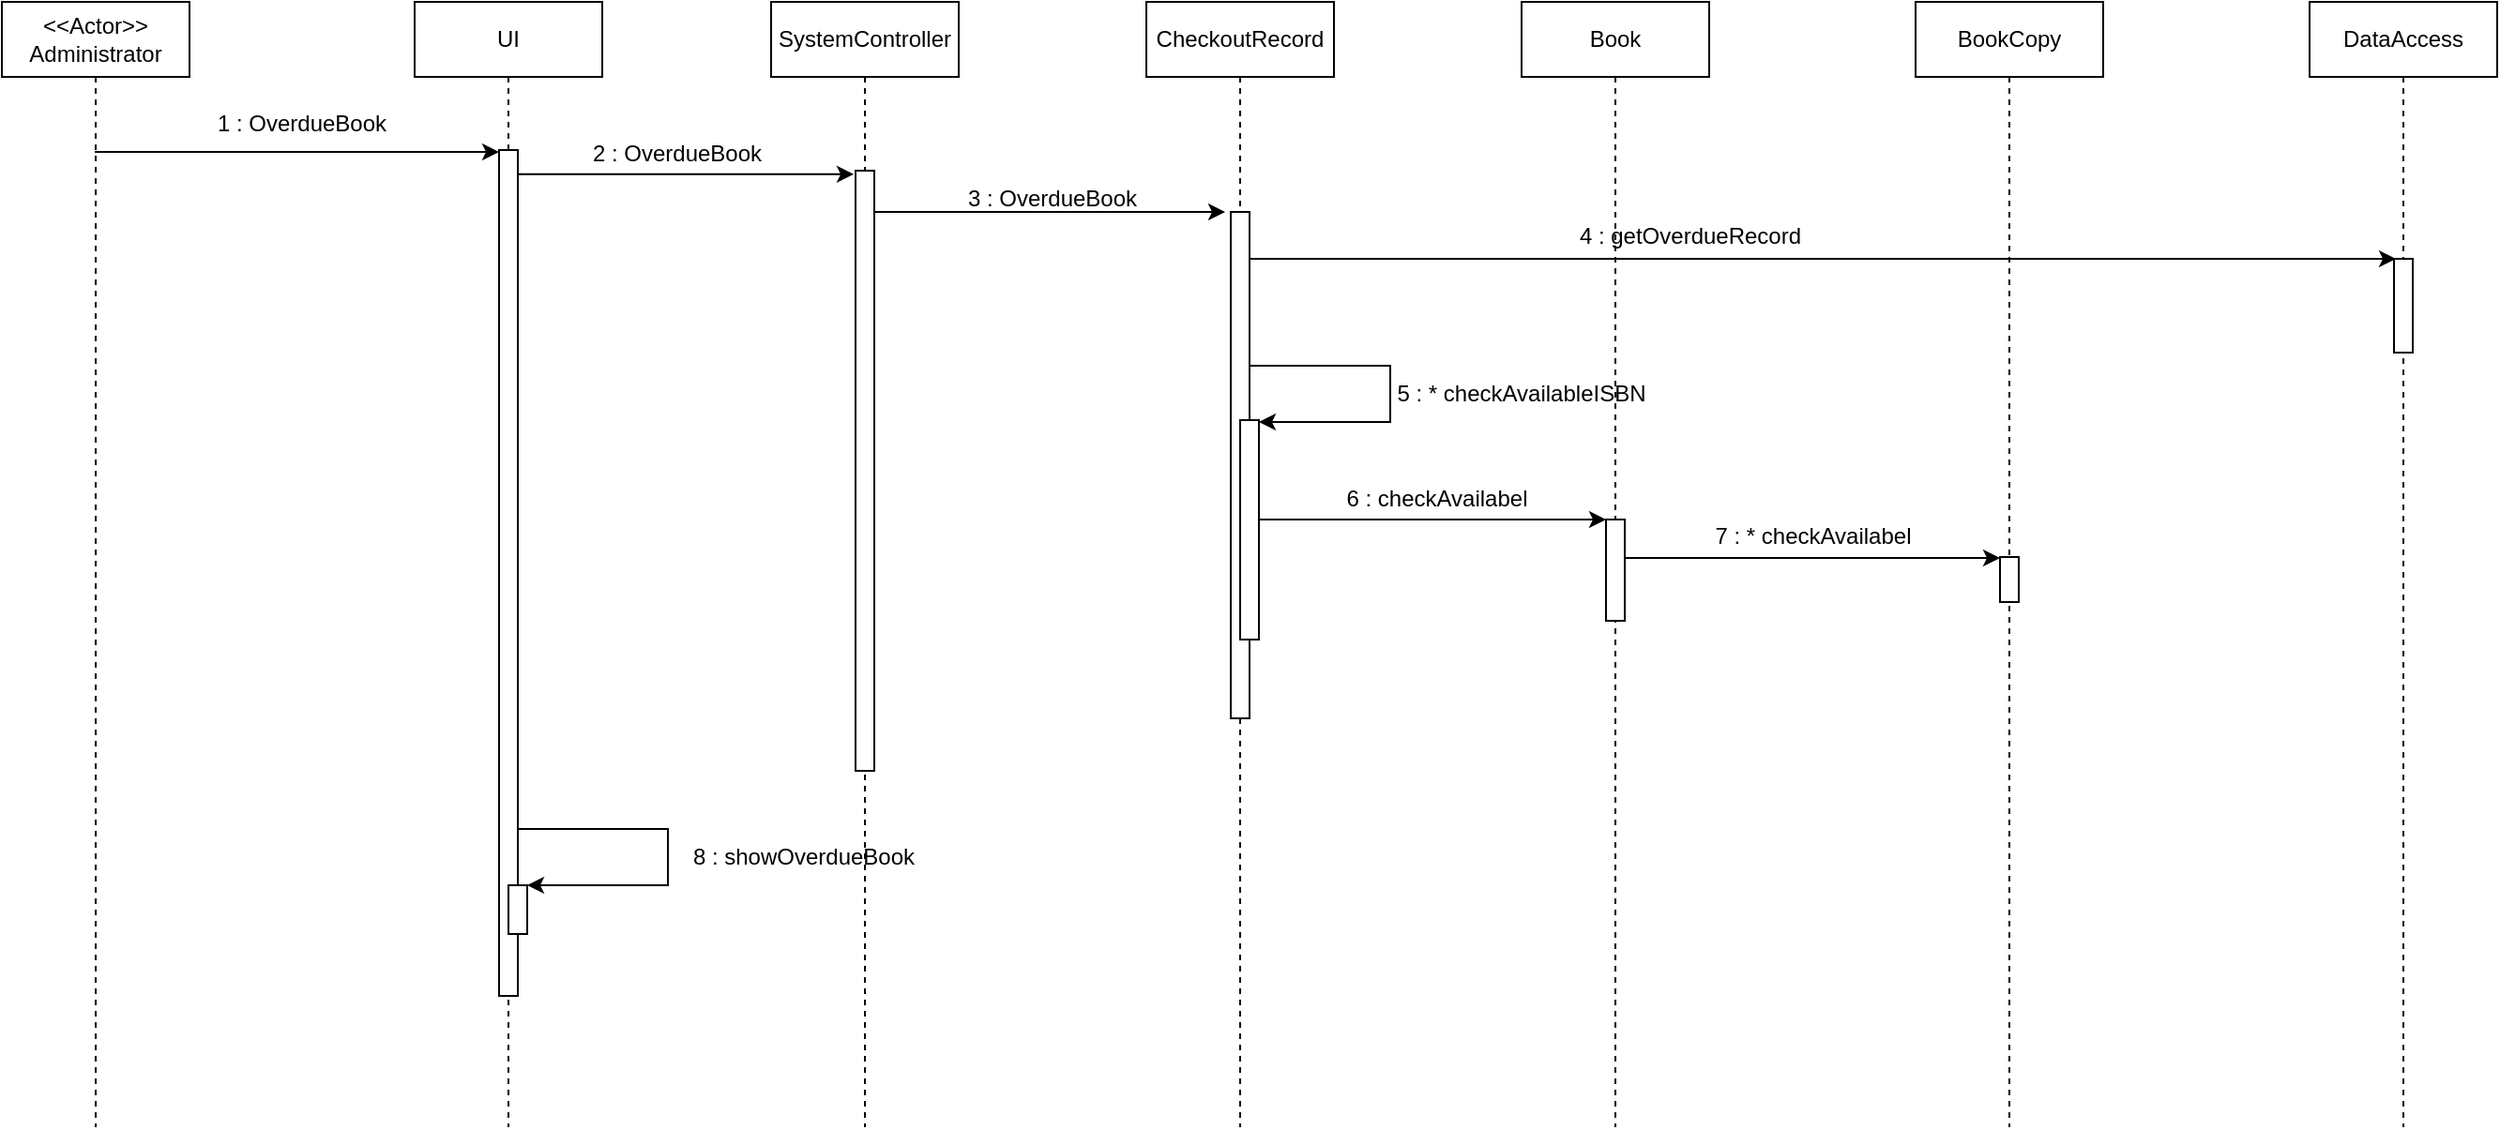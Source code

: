 <mxfile version="22.1.2" type="device">
  <diagram name="Page-1" id="2YBvvXClWsGukQMizWep">
    <mxGraphModel dx="1194" dy="620" grid="1" gridSize="10" guides="1" tooltips="1" connect="1" arrows="1" fold="1" page="1" pageScale="1" pageWidth="850" pageHeight="1100" math="0" shadow="0">
      <root>
        <mxCell id="0" />
        <mxCell id="1" parent="0" />
        <mxCell id="aM9ryv3xv72pqoxQDRHE-1" value="&amp;lt;&amp;lt;Actor&amp;gt;&amp;gt;&lt;br&gt;Administrator" style="shape=umlLifeline;perimeter=lifelinePerimeter;whiteSpace=wrap;html=1;container=0;dropTarget=0;collapsible=0;recursiveResize=0;outlineConnect=0;portConstraint=eastwest;newEdgeStyle={&quot;edgeStyle&quot;:&quot;elbowEdgeStyle&quot;,&quot;elbow&quot;:&quot;vertical&quot;,&quot;curved&quot;:0,&quot;rounded&quot;:0};" parent="1" vertex="1">
          <mxGeometry x="40" y="40" width="100" height="600" as="geometry" />
        </mxCell>
        <mxCell id="aM9ryv3xv72pqoxQDRHE-5" value="UI" style="shape=umlLifeline;perimeter=lifelinePerimeter;whiteSpace=wrap;html=1;container=0;dropTarget=0;collapsible=0;recursiveResize=0;outlineConnect=0;portConstraint=eastwest;newEdgeStyle={&quot;edgeStyle&quot;:&quot;elbowEdgeStyle&quot;,&quot;elbow&quot;:&quot;vertical&quot;,&quot;curved&quot;:0,&quot;rounded&quot;:0};" parent="1" vertex="1">
          <mxGeometry x="260" y="40" width="100" height="600" as="geometry" />
        </mxCell>
        <mxCell id="tzAvLBIY38gFi4zq9o81-4" value="" style="html=1;points=[];perimeter=orthogonalPerimeter;outlineConnect=0;targetShapes=umlLifeline;portConstraint=eastwest;newEdgeStyle={&quot;edgeStyle&quot;:&quot;elbowEdgeStyle&quot;,&quot;elbow&quot;:&quot;vertical&quot;,&quot;curved&quot;:0,&quot;rounded&quot;:0};" parent="aM9ryv3xv72pqoxQDRHE-5" vertex="1">
          <mxGeometry x="45" y="79" width="10" height="451" as="geometry" />
        </mxCell>
        <mxCell id="tzAvLBIY38gFi4zq9o81-1" value="SystemController" style="shape=umlLifeline;perimeter=lifelinePerimeter;whiteSpace=wrap;html=1;container=0;dropTarget=0;collapsible=0;recursiveResize=0;outlineConnect=0;portConstraint=eastwest;newEdgeStyle={&quot;edgeStyle&quot;:&quot;elbowEdgeStyle&quot;,&quot;elbow&quot;:&quot;vertical&quot;,&quot;curved&quot;:0,&quot;rounded&quot;:0};" parent="1" vertex="1">
          <mxGeometry x="450" y="40" width="100" height="600" as="geometry" />
        </mxCell>
        <mxCell id="tzAvLBIY38gFi4zq9o81-7" value="" style="html=1;points=[];perimeter=orthogonalPerimeter;outlineConnect=0;targetShapes=umlLifeline;portConstraint=eastwest;newEdgeStyle={&quot;edgeStyle&quot;:&quot;elbowEdgeStyle&quot;,&quot;elbow&quot;:&quot;vertical&quot;,&quot;curved&quot;:0,&quot;rounded&quot;:0};" parent="tzAvLBIY38gFi4zq9o81-1" vertex="1">
          <mxGeometry x="45" y="90" width="10" height="320" as="geometry" />
        </mxCell>
        <mxCell id="tzAvLBIY38gFi4zq9o81-2" value="CheckoutRecord" style="shape=umlLifeline;perimeter=lifelinePerimeter;whiteSpace=wrap;html=1;container=0;dropTarget=0;collapsible=0;recursiveResize=0;outlineConnect=0;portConstraint=eastwest;newEdgeStyle={&quot;edgeStyle&quot;:&quot;elbowEdgeStyle&quot;,&quot;elbow&quot;:&quot;vertical&quot;,&quot;curved&quot;:0,&quot;rounded&quot;:0};" parent="1" vertex="1">
          <mxGeometry x="650" y="40" width="100" height="600" as="geometry" />
        </mxCell>
        <mxCell id="P7pZnIr9eBPzd5SZrVft-8" value="" style="html=1;points=[];perimeter=orthogonalPerimeter;outlineConnect=0;targetShapes=umlLifeline;portConstraint=eastwest;newEdgeStyle={&quot;edgeStyle&quot;:&quot;elbowEdgeStyle&quot;,&quot;elbow&quot;:&quot;vertical&quot;,&quot;curved&quot;:0,&quot;rounded&quot;:0};" parent="tzAvLBIY38gFi4zq9o81-2" vertex="1">
          <mxGeometry x="45" y="112" width="10" height="270" as="geometry" />
        </mxCell>
        <mxCell id="FMM3vUtKrPc2eLG4mrar-3" value="" style="html=1;points=[];perimeter=orthogonalPerimeter;outlineConnect=0;targetShapes=umlLifeline;portConstraint=eastwest;newEdgeStyle={&quot;edgeStyle&quot;:&quot;elbowEdgeStyle&quot;,&quot;elbow&quot;:&quot;vertical&quot;,&quot;curved&quot;:0,&quot;rounded&quot;:0};" parent="tzAvLBIY38gFi4zq9o81-2" vertex="1">
          <mxGeometry x="50" y="223" width="10" height="117" as="geometry" />
        </mxCell>
        <mxCell id="FMM3vUtKrPc2eLG4mrar-4" value="" style="endArrow=classic;html=1;rounded=0;" parent="tzAvLBIY38gFi4zq9o81-2" target="FMM3vUtKrPc2eLG4mrar-3" edge="1">
          <mxGeometry width="50" height="50" relative="1" as="geometry">
            <mxPoint x="55" y="194" as="sourcePoint" />
            <mxPoint x="65" y="224" as="targetPoint" />
            <Array as="points">
              <mxPoint x="130" y="194" />
              <mxPoint x="130" y="224" />
            </Array>
          </mxGeometry>
        </mxCell>
        <mxCell id="tzAvLBIY38gFi4zq9o81-3" value="" style="endArrow=classic;html=1;rounded=0;" parent="1" target="tzAvLBIY38gFi4zq9o81-4" edge="1">
          <mxGeometry width="50" height="50" relative="1" as="geometry">
            <mxPoint x="89.5" y="120" as="sourcePoint" />
            <mxPoint x="260" y="120" as="targetPoint" />
          </mxGeometry>
        </mxCell>
        <mxCell id="tzAvLBIY38gFi4zq9o81-5" value="1 : OverdueBook" style="text;html=1;strokeColor=none;fillColor=none;align=center;verticalAlign=middle;whiteSpace=wrap;rounded=0;" parent="1" vertex="1">
          <mxGeometry x="140" y="90" width="120" height="30" as="geometry" />
        </mxCell>
        <mxCell id="P7pZnIr9eBPzd5SZrVft-6" value="DataAccess" style="shape=umlLifeline;perimeter=lifelinePerimeter;whiteSpace=wrap;html=1;container=0;dropTarget=0;collapsible=0;recursiveResize=0;outlineConnect=0;portConstraint=eastwest;newEdgeStyle={&quot;edgeStyle&quot;:&quot;elbowEdgeStyle&quot;,&quot;elbow&quot;:&quot;vertical&quot;,&quot;curved&quot;:0,&quot;rounded&quot;:0};" parent="1" vertex="1">
          <mxGeometry x="1270" y="40" width="100" height="600" as="geometry" />
        </mxCell>
        <mxCell id="P7pZnIr9eBPzd5SZrVft-13" value="" style="html=1;points=[];perimeter=orthogonalPerimeter;outlineConnect=0;targetShapes=umlLifeline;portConstraint=eastwest;newEdgeStyle={&quot;edgeStyle&quot;:&quot;elbowEdgeStyle&quot;,&quot;elbow&quot;:&quot;vertical&quot;,&quot;curved&quot;:0,&quot;rounded&quot;:0};" parent="P7pZnIr9eBPzd5SZrVft-6" vertex="1">
          <mxGeometry x="45" y="137" width="10" height="50" as="geometry" />
        </mxCell>
        <mxCell id="P7pZnIr9eBPzd5SZrVft-18" value="8 : showOverdueBook" style="text;html=1;strokeColor=none;fillColor=none;align=center;verticalAlign=middle;whiteSpace=wrap;rounded=0;" parent="1" vertex="1">
          <mxGeometry x="385" y="481" width="165" height="30" as="geometry" />
        </mxCell>
        <mxCell id="P7pZnIr9eBPzd5SZrVft-17" value="" style="html=1;points=[];perimeter=orthogonalPerimeter;outlineConnect=0;targetShapes=umlLifeline;portConstraint=eastwest;newEdgeStyle={&quot;edgeStyle&quot;:&quot;elbowEdgeStyle&quot;,&quot;elbow&quot;:&quot;vertical&quot;,&quot;curved&quot;:0,&quot;rounded&quot;:0};" parent="1" vertex="1">
          <mxGeometry x="310" y="511" width="10" height="26" as="geometry" />
        </mxCell>
        <mxCell id="P7pZnIr9eBPzd5SZrVft-15" value="" style="endArrow=classic;html=1;rounded=0;" parent="1" edge="1">
          <mxGeometry width="50" height="50" relative="1" as="geometry">
            <mxPoint x="315" y="481" as="sourcePoint" />
            <mxPoint x="320" y="511" as="targetPoint" />
            <Array as="points">
              <mxPoint x="395" y="481" />
              <mxPoint x="395" y="511" />
            </Array>
          </mxGeometry>
        </mxCell>
        <mxCell id="FMM3vUtKrPc2eLG4mrar-5" value="5 : * checkAvailableISBN" style="text;html=1;strokeColor=none;fillColor=none;align=center;verticalAlign=middle;whiteSpace=wrap;rounded=0;" parent="1" vertex="1">
          <mxGeometry x="780" y="234" width="140" height="30" as="geometry" />
        </mxCell>
        <mxCell id="FMM3vUtKrPc2eLG4mrar-7" value="4 : getOverdueRecord" style="text;html=1;strokeColor=none;fillColor=none;align=center;verticalAlign=middle;whiteSpace=wrap;rounded=0;" parent="1" vertex="1">
          <mxGeometry x="850" y="150" width="180" height="30" as="geometry" />
        </mxCell>
        <mxCell id="FMM3vUtKrPc2eLG4mrar-19" value="Book" style="shape=umlLifeline;perimeter=lifelinePerimeter;whiteSpace=wrap;html=1;container=0;dropTarget=0;collapsible=0;recursiveResize=0;outlineConnect=0;portConstraint=eastwest;newEdgeStyle={&quot;edgeStyle&quot;:&quot;elbowEdgeStyle&quot;,&quot;elbow&quot;:&quot;vertical&quot;,&quot;curved&quot;:0,&quot;rounded&quot;:0};" parent="1" vertex="1">
          <mxGeometry x="850" y="40" width="100" height="600" as="geometry" />
        </mxCell>
        <mxCell id="0urdSRuTLvBA7Opk3IeU-6" value="" style="html=1;points=[];perimeter=orthogonalPerimeter;outlineConnect=0;targetShapes=umlLifeline;portConstraint=eastwest;newEdgeStyle={&quot;edgeStyle&quot;:&quot;elbowEdgeStyle&quot;,&quot;elbow&quot;:&quot;vertical&quot;,&quot;curved&quot;:0,&quot;rounded&quot;:0};" parent="FMM3vUtKrPc2eLG4mrar-19" vertex="1">
          <mxGeometry x="45" y="276" width="10" height="54" as="geometry" />
        </mxCell>
        <mxCell id="0urdSRuTLvBA7Opk3IeU-1" value="" style="endArrow=classic;html=1;rounded=0;entryX=-0.1;entryY=0.006;entryDx=0;entryDy=0;entryPerimeter=0;" parent="1" source="tzAvLBIY38gFi4zq9o81-4" target="tzAvLBIY38gFi4zq9o81-7" edge="1">
          <mxGeometry width="50" height="50" relative="1" as="geometry">
            <mxPoint x="320" y="140.002" as="sourcePoint" />
            <mxPoint x="499" y="140.002" as="targetPoint" />
          </mxGeometry>
        </mxCell>
        <mxCell id="0urdSRuTLvBA7Opk3IeU-2" value="2 : OverdueBook" style="text;html=1;strokeColor=none;fillColor=none;align=center;verticalAlign=middle;whiteSpace=wrap;rounded=0;" parent="1" vertex="1">
          <mxGeometry x="340" y="106" width="120" height="30" as="geometry" />
        </mxCell>
        <mxCell id="0urdSRuTLvBA7Opk3IeU-3" value="" style="endArrow=classic;html=1;rounded=0;entryX=-0.3;entryY=0;entryDx=0;entryDy=0;entryPerimeter=0;" parent="1" source="tzAvLBIY38gFi4zq9o81-7" target="P7pZnIr9eBPzd5SZrVft-8" edge="1">
          <mxGeometry width="50" height="50" relative="1" as="geometry">
            <mxPoint x="503" y="160" as="sourcePoint" />
            <mxPoint x="682" y="160" as="targetPoint" />
          </mxGeometry>
        </mxCell>
        <mxCell id="0urdSRuTLvBA7Opk3IeU-4" value="3 : OverdueBook" style="text;html=1;strokeColor=none;fillColor=none;align=center;verticalAlign=middle;whiteSpace=wrap;rounded=0;" parent="1" vertex="1">
          <mxGeometry x="540" y="130" width="120" height="30" as="geometry" />
        </mxCell>
        <mxCell id="0urdSRuTLvBA7Opk3IeU-5" value="" style="endArrow=classic;html=1;rounded=0;entryX=0.1;entryY=0;entryDx=0;entryDy=0;entryPerimeter=0;" parent="1" source="P7pZnIr9eBPzd5SZrVft-8" target="P7pZnIr9eBPzd5SZrVft-13" edge="1">
          <mxGeometry width="50" height="50" relative="1" as="geometry">
            <mxPoint x="733" y="170" as="sourcePoint" />
            <mxPoint x="1290" y="180" as="targetPoint" />
          </mxGeometry>
        </mxCell>
        <mxCell id="0urdSRuTLvBA7Opk3IeU-7" value="" style="endArrow=classic;html=1;rounded=0;" parent="1" edge="1">
          <mxGeometry width="50" height="50" relative="1" as="geometry">
            <mxPoint x="710" y="316" as="sourcePoint" />
            <mxPoint x="895" y="316" as="targetPoint" />
          </mxGeometry>
        </mxCell>
        <mxCell id="0urdSRuTLvBA7Opk3IeU-8" value="6 : checkAvailabel" style="text;html=1;strokeColor=none;fillColor=none;align=center;verticalAlign=middle;whiteSpace=wrap;rounded=0;" parent="1" vertex="1">
          <mxGeometry x="740" y="290" width="130" height="30" as="geometry" />
        </mxCell>
        <mxCell id="0urdSRuTLvBA7Opk3IeU-9" value="BookCopy" style="shape=umlLifeline;perimeter=lifelinePerimeter;whiteSpace=wrap;html=1;container=0;dropTarget=0;collapsible=0;recursiveResize=0;outlineConnect=0;portConstraint=eastwest;newEdgeStyle={&quot;edgeStyle&quot;:&quot;elbowEdgeStyle&quot;,&quot;elbow&quot;:&quot;vertical&quot;,&quot;curved&quot;:0,&quot;rounded&quot;:0};" parent="1" vertex="1">
          <mxGeometry x="1060" y="40" width="100" height="600" as="geometry" />
        </mxCell>
        <mxCell id="0urdSRuTLvBA7Opk3IeU-11" value="" style="html=1;points=[];perimeter=orthogonalPerimeter;outlineConnect=0;targetShapes=umlLifeline;portConstraint=eastwest;newEdgeStyle={&quot;edgeStyle&quot;:&quot;elbowEdgeStyle&quot;,&quot;elbow&quot;:&quot;vertical&quot;,&quot;curved&quot;:0,&quot;rounded&quot;:0};" parent="0urdSRuTLvBA7Opk3IeU-9" vertex="1">
          <mxGeometry x="45" y="296" width="10" height="24" as="geometry" />
        </mxCell>
        <mxCell id="0urdSRuTLvBA7Opk3IeU-12" value="" style="endArrow=classic;html=1;rounded=0;" parent="1" edge="1">
          <mxGeometry width="50" height="50" relative="1" as="geometry">
            <mxPoint x="905" y="336.5" as="sourcePoint" />
            <mxPoint x="1105" y="336.5" as="targetPoint" />
          </mxGeometry>
        </mxCell>
        <mxCell id="0urdSRuTLvBA7Opk3IeU-13" value="7 : * checkAvailabel" style="text;html=1;strokeColor=none;fillColor=none;align=center;verticalAlign=middle;whiteSpace=wrap;rounded=0;" parent="1" vertex="1">
          <mxGeometry x="931" y="310" width="149" height="30" as="geometry" />
        </mxCell>
      </root>
    </mxGraphModel>
  </diagram>
</mxfile>
